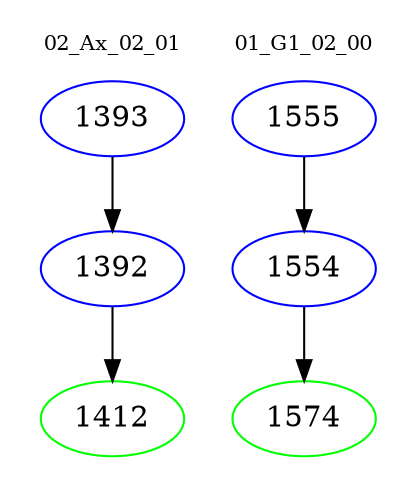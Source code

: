 digraph{
subgraph cluster_0 {
color = white
label = "02_Ax_02_01";
fontsize=10;
T0_1393 [label="1393", color="blue"]
T0_1393 -> T0_1392 [color="black"]
T0_1392 [label="1392", color="blue"]
T0_1392 -> T0_1412 [color="black"]
T0_1412 [label="1412", color="green"]
}
subgraph cluster_1 {
color = white
label = "01_G1_02_00";
fontsize=10;
T1_1555 [label="1555", color="blue"]
T1_1555 -> T1_1554 [color="black"]
T1_1554 [label="1554", color="blue"]
T1_1554 -> T1_1574 [color="black"]
T1_1574 [label="1574", color="green"]
}
}
